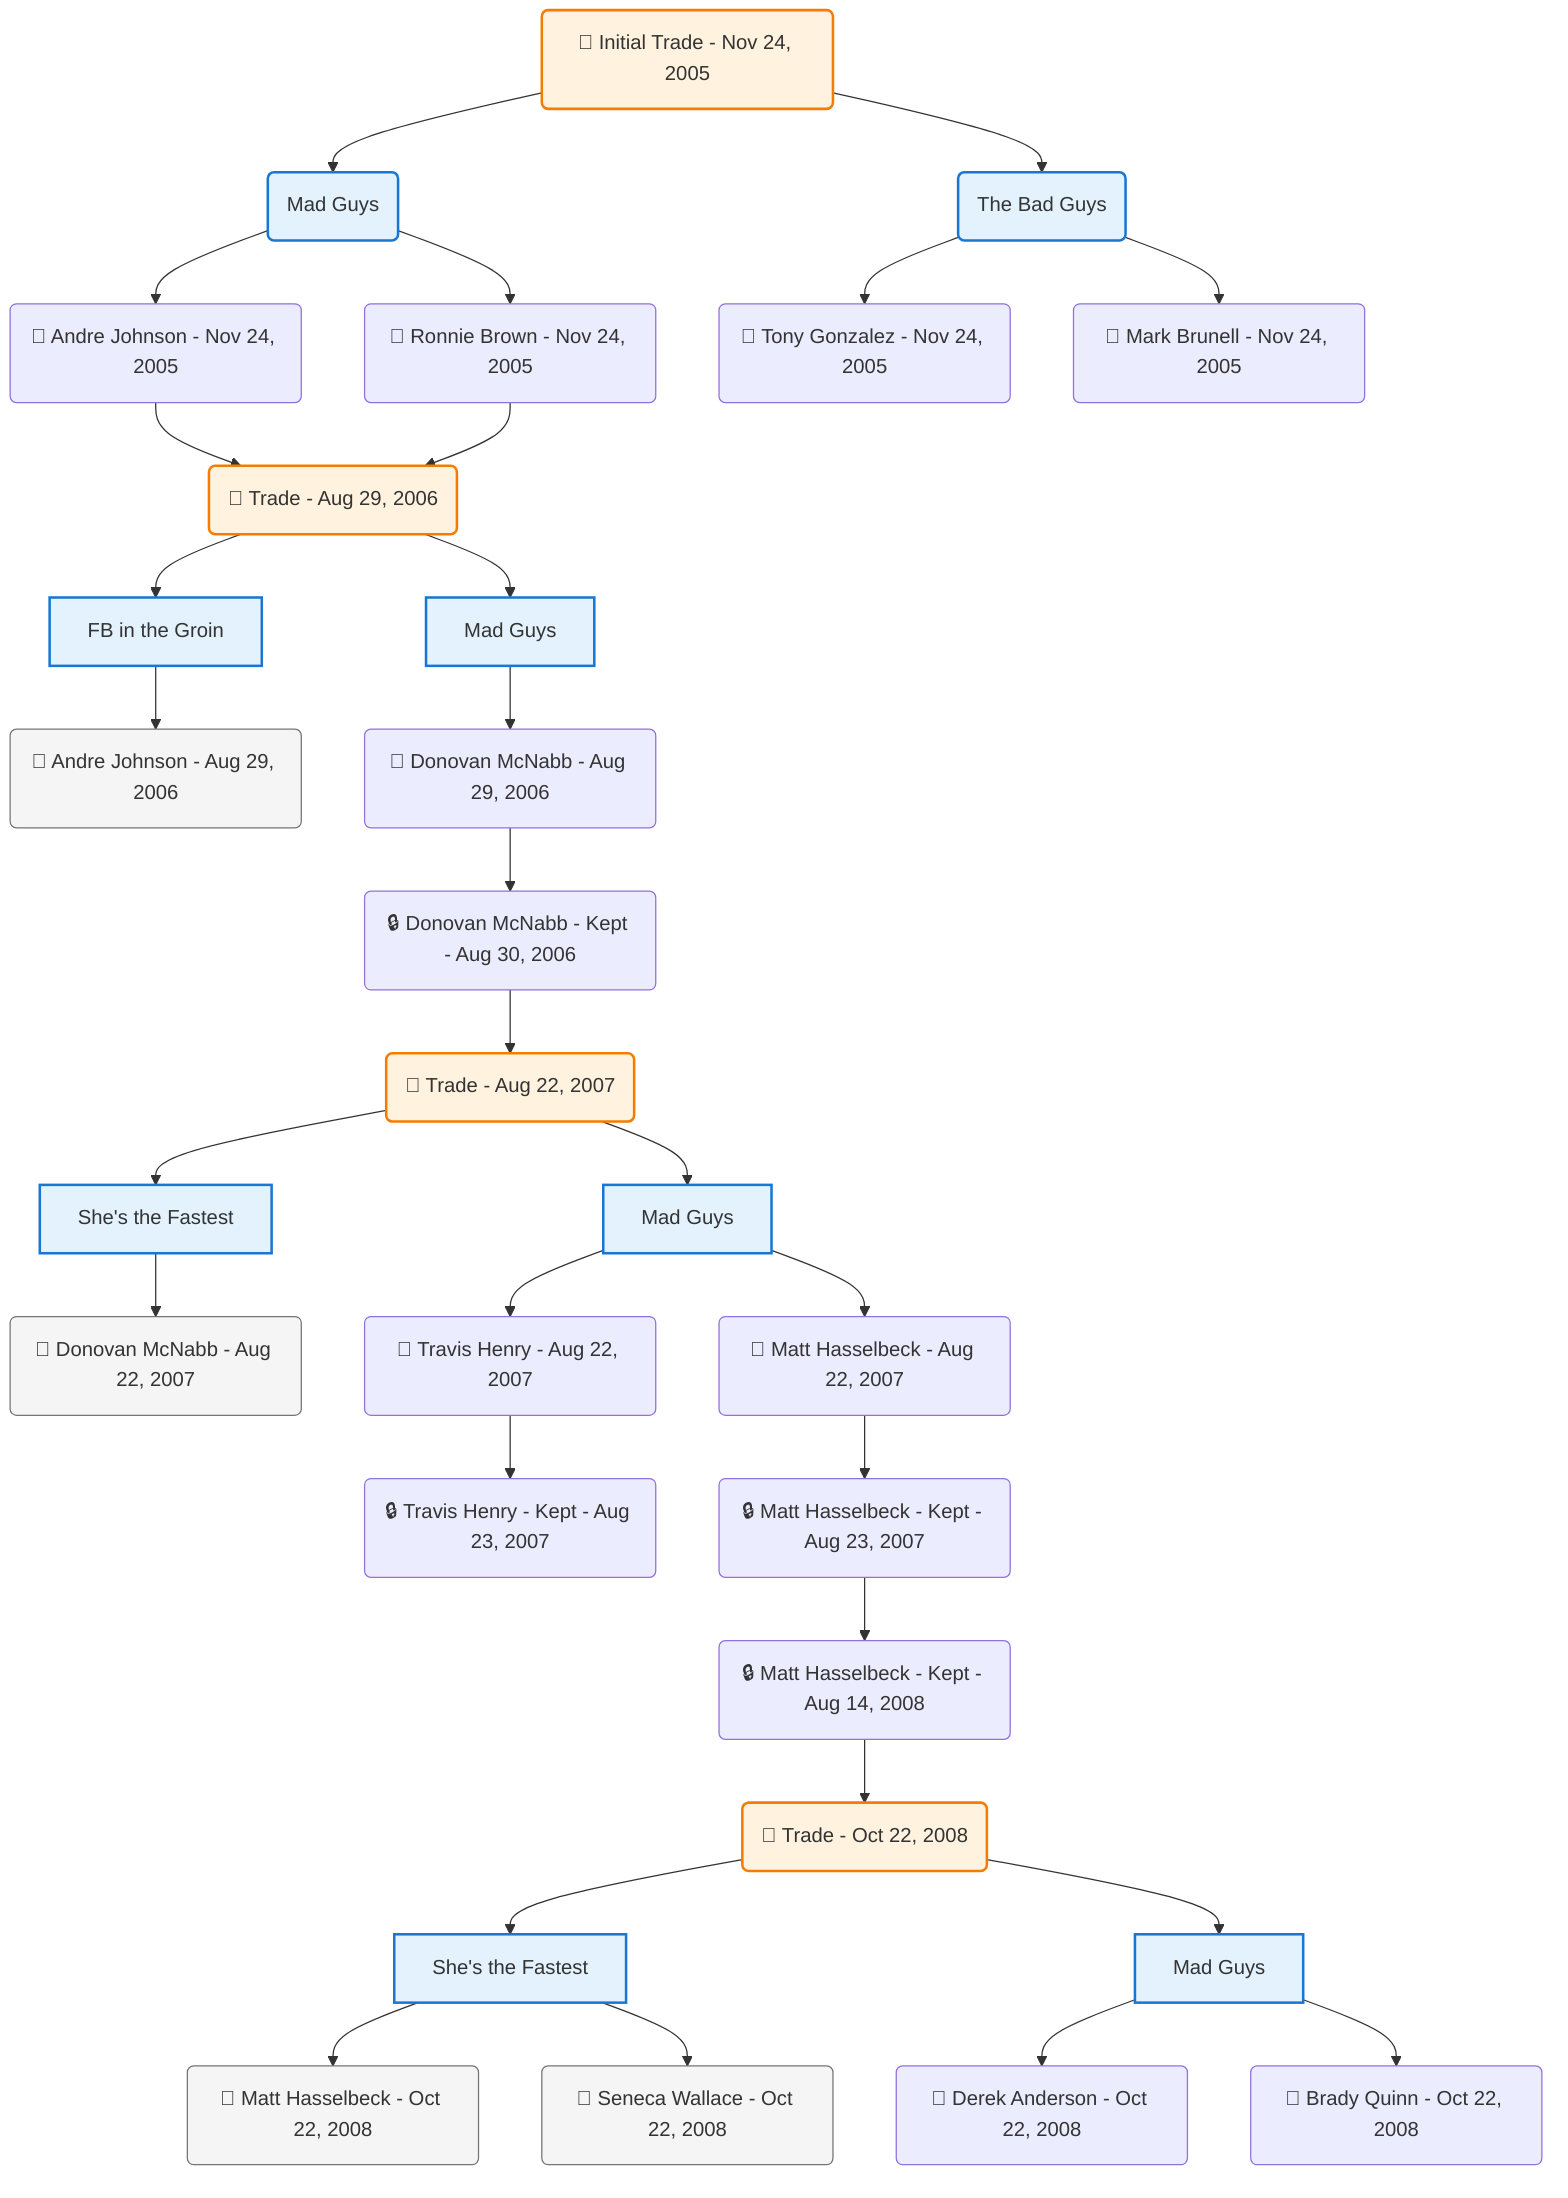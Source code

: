 flowchart TD

    TRADE_MAIN("🔄 Initial Trade - Nov 24, 2005")
    TEAM_1("Mad Guys")
    TEAM_2("The Bad Guys")
    NODE_b17d81f3-b8ec-4e86-a8f2-16e98cc510f8("🔄 Andre Johnson - Nov 24, 2005")
    TRADE_6982328c-e6af-40ff-9a95-d5b1f23f2bce_3("🔄 Trade - Aug 29, 2006")
    TEAM_f483ecf1-cd17-4991-854b-e52dfc957b45_4["FB in the Groin"]
    NODE_d8dc72c7-fdfa-4390-8cb5-c4aaff5362eb("🔄 Andre Johnson - Aug 29, 2006")
    TEAM_f5908944-6efd-40eb-af54-6c53004e0e2f_5["Mad Guys"]
    NODE_3b538ff5-348a-4b44-a6e5-de07d4edb25b("🔄 Donovan McNabb - Aug 29, 2006")
    NODE_aa9798b9-6432-4647-b0f0-fd65439990ae("🔒 Donovan McNabb - Kept - Aug 30, 2006")
    TRADE_308eb20b-53a3-4f9b-966d-71bfd7563fae_6("🔄 Trade - Aug 22, 2007")
    TEAM_4449259f-64af-44fd-9235-1facc0926234_7["She's the Fastest"]
    NODE_785862b2-4564-4496-aacf-45ba6c83093f("🔄 Donovan McNabb - Aug 22, 2007")
    TEAM_f5908944-6efd-40eb-af54-6c53004e0e2f_8["Mad Guys"]
    NODE_5040ed8f-9252-42e7-8404-b38608ad1d57("🔄 Travis Henry - Aug 22, 2007")
    NODE_6175ba4e-58ab-4407-8c10-4b7bea75f07e("🔒 Travis Henry - Kept - Aug 23, 2007")
    NODE_06b4815b-97ba-4f51-8303-f5cfed55f7a3("🔄 Matt Hasselbeck - Aug 22, 2007")
    NODE_29a80d27-da55-4a8f-b90e-1b0a2bb8b573("🔒 Matt Hasselbeck - Kept - Aug 23, 2007")
    NODE_5383a8a6-54ff-4de8-a1bc-274dfd030bb2("🔒 Matt Hasselbeck - Kept - Aug 14, 2008")
    TRADE_08ea19ae-332e-432b-8ff4-1195d938b031_9("🔄 Trade - Oct 22, 2008")
    TEAM_4449259f-64af-44fd-9235-1facc0926234_10["She's the Fastest"]
    NODE_bd4d4881-44b8-4666-9696-8bf425bbafc4("🔄 Matt Hasselbeck - Oct 22, 2008")
    NODE_a90e34ed-fb5b-4a88-9a44-305cb2d4b8fe("🔄 Seneca Wallace - Oct 22, 2008")
    TEAM_f5908944-6efd-40eb-af54-6c53004e0e2f_11["Mad Guys"]
    NODE_d67519c0-84d4-4053-a6d8-c1add14a0aec("🔄 Derek Anderson - Oct 22, 2008")
    NODE_e53ef0e0-8798-4234-b421-fac8c51a22f8("🔄 Brady Quinn - Oct 22, 2008")
    NODE_5a2c9e51-2938-4b44-88ae-59a79e0beb7a("🔄 Tony Gonzalez - Nov 24, 2005")
    NODE_9a49b164-440a-4d1b-b193-891f16ac1e48("🔄 Mark Brunell - Nov 24, 2005")
    NODE_2cbbfdd4-8920-49dc-b3e0-896b76ce379d("🔄 Ronnie Brown - Nov 24, 2005")

    TRADE_MAIN --> TEAM_1
    TRADE_MAIN --> TEAM_2
    TEAM_1 --> NODE_b17d81f3-b8ec-4e86-a8f2-16e98cc510f8
    NODE_b17d81f3-b8ec-4e86-a8f2-16e98cc510f8 --> TRADE_6982328c-e6af-40ff-9a95-d5b1f23f2bce_3
    TRADE_6982328c-e6af-40ff-9a95-d5b1f23f2bce_3 --> TEAM_f483ecf1-cd17-4991-854b-e52dfc957b45_4
    TEAM_f483ecf1-cd17-4991-854b-e52dfc957b45_4 --> NODE_d8dc72c7-fdfa-4390-8cb5-c4aaff5362eb
    TRADE_6982328c-e6af-40ff-9a95-d5b1f23f2bce_3 --> TEAM_f5908944-6efd-40eb-af54-6c53004e0e2f_5
    TEAM_f5908944-6efd-40eb-af54-6c53004e0e2f_5 --> NODE_3b538ff5-348a-4b44-a6e5-de07d4edb25b
    NODE_3b538ff5-348a-4b44-a6e5-de07d4edb25b --> NODE_aa9798b9-6432-4647-b0f0-fd65439990ae
    NODE_aa9798b9-6432-4647-b0f0-fd65439990ae --> TRADE_308eb20b-53a3-4f9b-966d-71bfd7563fae_6
    TRADE_308eb20b-53a3-4f9b-966d-71bfd7563fae_6 --> TEAM_4449259f-64af-44fd-9235-1facc0926234_7
    TEAM_4449259f-64af-44fd-9235-1facc0926234_7 --> NODE_785862b2-4564-4496-aacf-45ba6c83093f
    TRADE_308eb20b-53a3-4f9b-966d-71bfd7563fae_6 --> TEAM_f5908944-6efd-40eb-af54-6c53004e0e2f_8
    TEAM_f5908944-6efd-40eb-af54-6c53004e0e2f_8 --> NODE_5040ed8f-9252-42e7-8404-b38608ad1d57
    NODE_5040ed8f-9252-42e7-8404-b38608ad1d57 --> NODE_6175ba4e-58ab-4407-8c10-4b7bea75f07e
    TEAM_f5908944-6efd-40eb-af54-6c53004e0e2f_8 --> NODE_06b4815b-97ba-4f51-8303-f5cfed55f7a3
    NODE_06b4815b-97ba-4f51-8303-f5cfed55f7a3 --> NODE_29a80d27-da55-4a8f-b90e-1b0a2bb8b573
    NODE_29a80d27-da55-4a8f-b90e-1b0a2bb8b573 --> NODE_5383a8a6-54ff-4de8-a1bc-274dfd030bb2
    NODE_5383a8a6-54ff-4de8-a1bc-274dfd030bb2 --> TRADE_08ea19ae-332e-432b-8ff4-1195d938b031_9
    TRADE_08ea19ae-332e-432b-8ff4-1195d938b031_9 --> TEAM_4449259f-64af-44fd-9235-1facc0926234_10
    TEAM_4449259f-64af-44fd-9235-1facc0926234_10 --> NODE_bd4d4881-44b8-4666-9696-8bf425bbafc4
    TEAM_4449259f-64af-44fd-9235-1facc0926234_10 --> NODE_a90e34ed-fb5b-4a88-9a44-305cb2d4b8fe
    TRADE_08ea19ae-332e-432b-8ff4-1195d938b031_9 --> TEAM_f5908944-6efd-40eb-af54-6c53004e0e2f_11
    TEAM_f5908944-6efd-40eb-af54-6c53004e0e2f_11 --> NODE_d67519c0-84d4-4053-a6d8-c1add14a0aec
    TEAM_f5908944-6efd-40eb-af54-6c53004e0e2f_11 --> NODE_e53ef0e0-8798-4234-b421-fac8c51a22f8
    TEAM_2 --> NODE_5a2c9e51-2938-4b44-88ae-59a79e0beb7a
    TEAM_2 --> NODE_9a49b164-440a-4d1b-b193-891f16ac1e48
    TEAM_1 --> NODE_2cbbfdd4-8920-49dc-b3e0-896b76ce379d
    NODE_2cbbfdd4-8920-49dc-b3e0-896b76ce379d --> TRADE_6982328c-e6af-40ff-9a95-d5b1f23f2bce_3

    %% Node styling
    classDef teamNode fill:#e3f2fd,stroke:#1976d2,stroke-width:2px
    classDef tradeNode fill:#fff3e0,stroke:#f57c00,stroke-width:2px
    classDef playerNode fill:#f3e5f5,stroke:#7b1fa2,stroke-width:1px
    classDef nonRootPlayerNode fill:#f5f5f5,stroke:#757575,stroke-width:1px
    classDef endNode fill:#ffebee,stroke:#c62828,stroke-width:2px
    classDef waiverNode fill:#e8f5e8,stroke:#388e3c,stroke-width:2px
    classDef championshipNode fill:#fff9c4,stroke:#f57f17,stroke-width:3px

    class TEAM_1,TEAM_2,TEAM_f483ecf1-cd17-4991-854b-e52dfc957b45_4,TEAM_f5908944-6efd-40eb-af54-6c53004e0e2f_5,TEAM_4449259f-64af-44fd-9235-1facc0926234_7,TEAM_f5908944-6efd-40eb-af54-6c53004e0e2f_8,TEAM_4449259f-64af-44fd-9235-1facc0926234_10,TEAM_f5908944-6efd-40eb-af54-6c53004e0e2f_11 teamNode
    class NODE_d8dc72c7-fdfa-4390-8cb5-c4aaff5362eb,NODE_785862b2-4564-4496-aacf-45ba6c83093f,NODE_bd4d4881-44b8-4666-9696-8bf425bbafc4,NODE_a90e34ed-fb5b-4a88-9a44-305cb2d4b8fe nonRootPlayerNode
    class TRADE_MAIN,TRADE_6982328c-e6af-40ff-9a95-d5b1f23f2bce_3,TRADE_308eb20b-53a3-4f9b-966d-71bfd7563fae_6,TRADE_08ea19ae-332e-432b-8ff4-1195d938b031_9 tradeNode